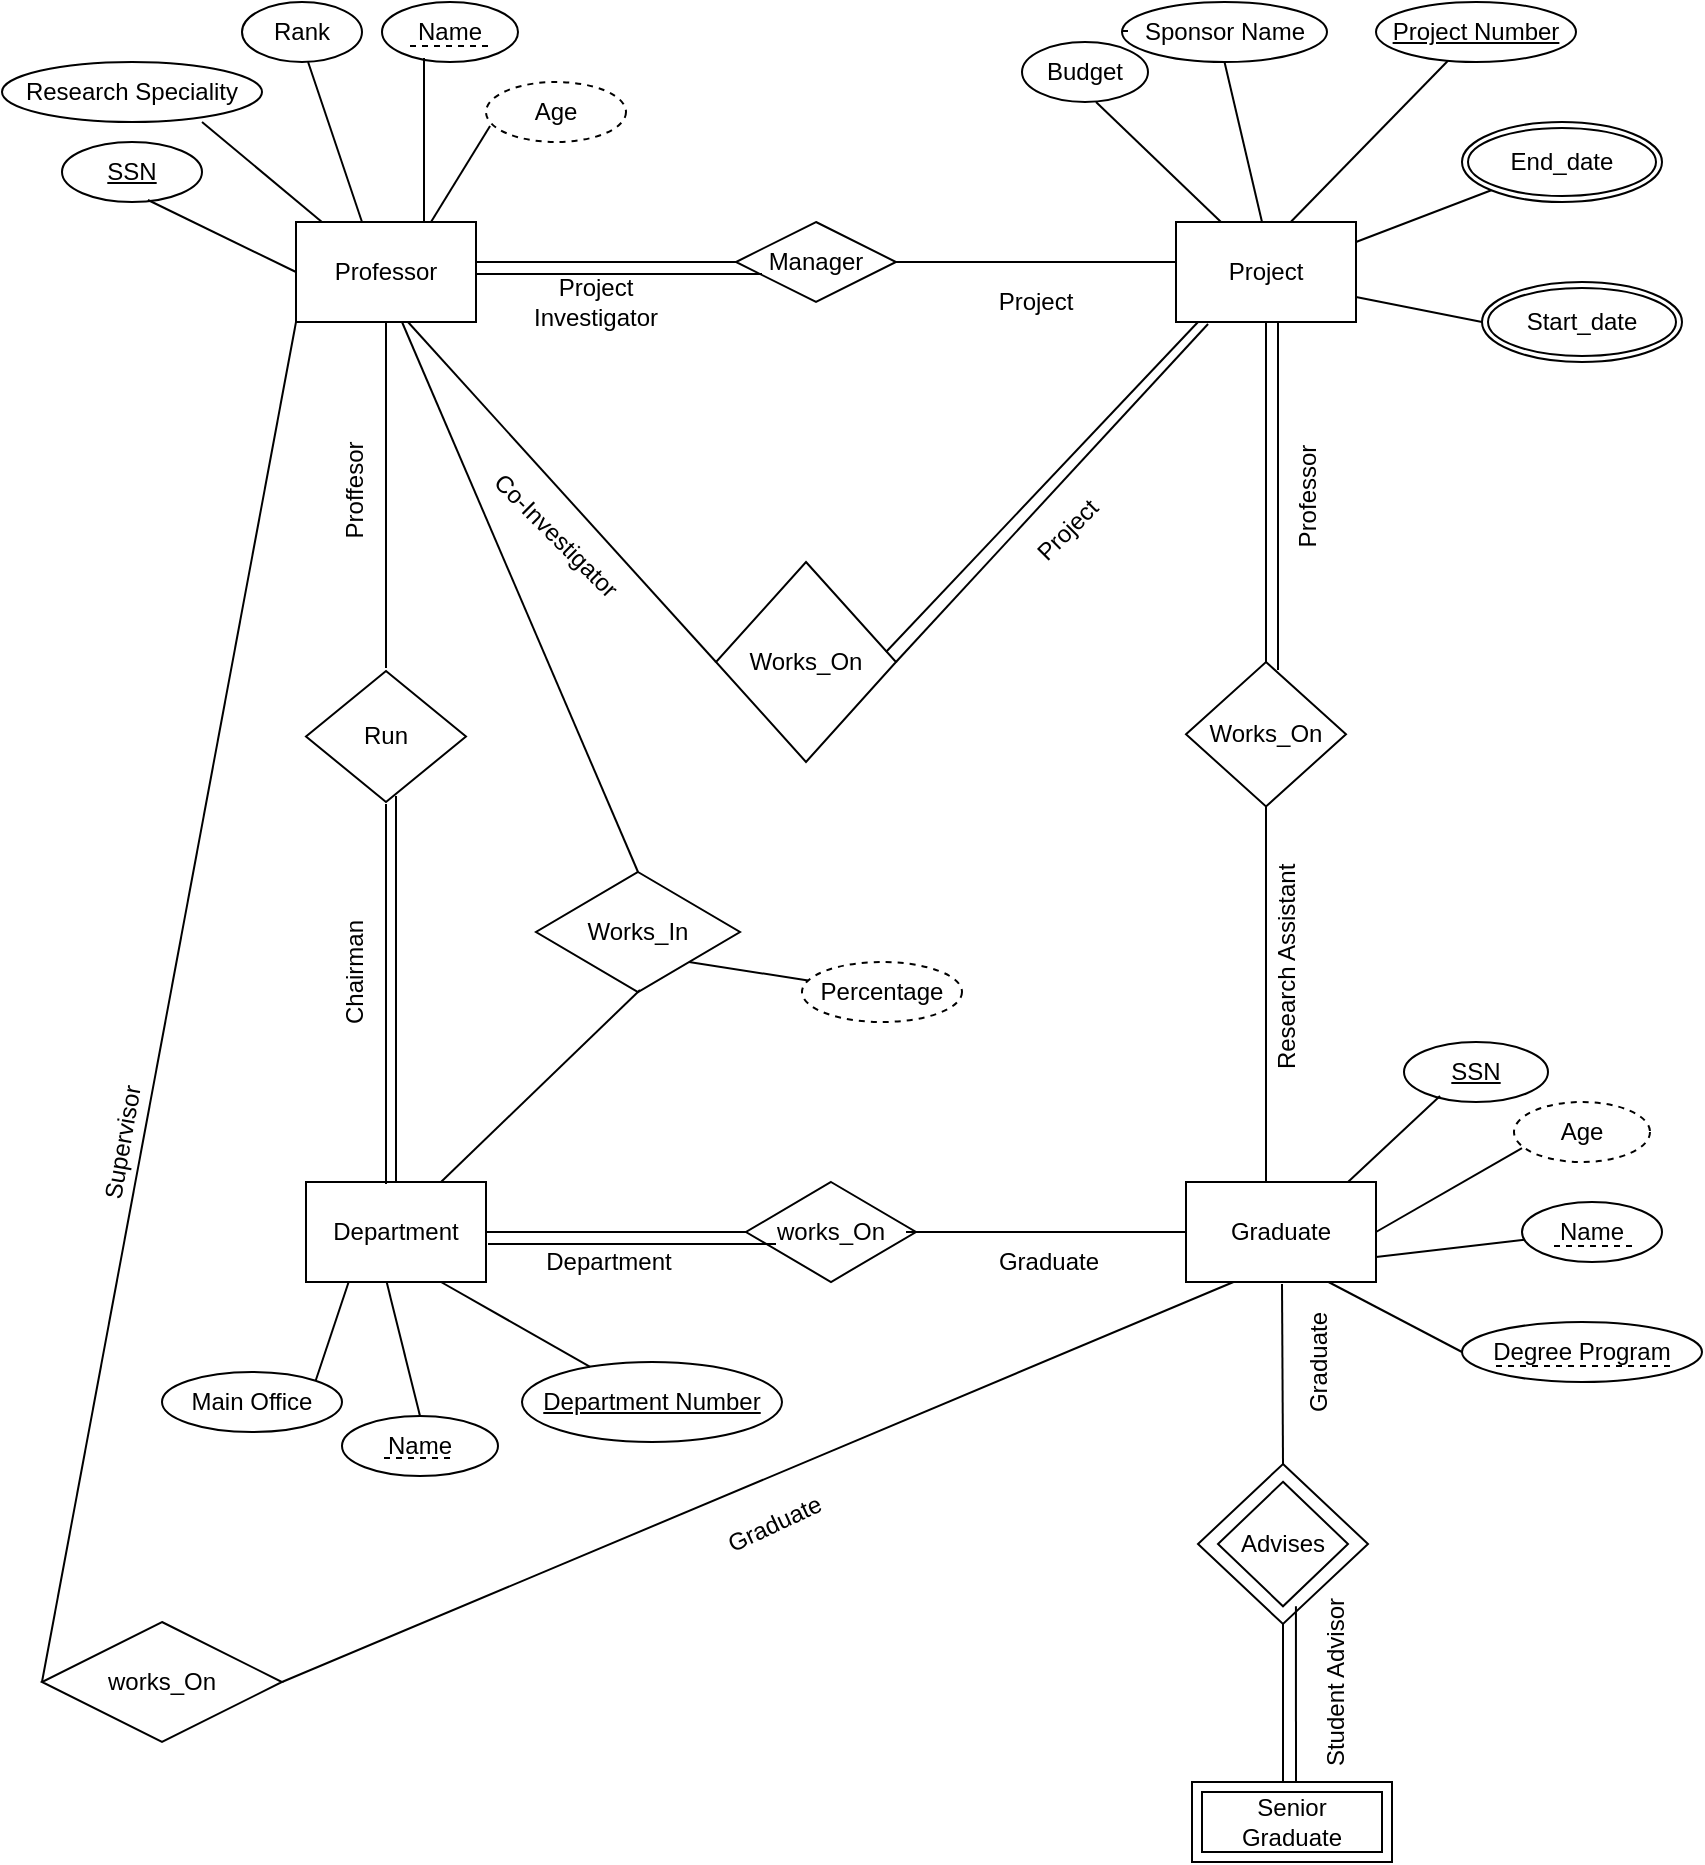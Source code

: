 <mxfile type="github" version="14.2.9">
  <diagram id="zzBjoj9Kv_qoTOmiWQ99" name="Page-1">
    <mxGraphModel grid="1" shadow="0" math="0" pageHeight="1654" pageWidth="1169" pageScale="1" page="1" fold="1" arrows="1" connect="1" tooltips="1" guides="1" gridSize="10" dy="480" dx="807">
      <root>
        <mxCell id="0" />
        <mxCell id="1" parent="0" />
        <mxCell id="fqFjoD4bvNdqLyDosjun-41" value="Professor" parent="1" style="text;html=1;strokeColor=none;fillColor=none;align=center;verticalAlign=middle;whiteSpace=wrap;rounded=0;rotation=-90;" vertex="1">
          <mxGeometry as="geometry" y="327" x="718" height="20" width="110" />
        </mxCell>
        <mxCell id="fqFjoD4bvNdqLyDosjun-1" value="" parent="1" edge="1" style="rounded=0;html=1;jettySize=auto;orthogonalLoop=1;fontSize=11;endArrow=block;endFill=0;endSize=8;strokeWidth=1;shadow=0;labelBackgroundColor=none;edgeStyle=orthogonalEdgeStyle;">
          <mxGeometry as="geometry" relative="1">
            <mxPoint as="sourcePoint" y="40" x="100" />
          </mxGeometry>
        </mxCell>
        <mxCell id="fqFjoD4bvNdqLyDosjun-2" value="Yes" parent="1" edge="1" style="rounded=0;html=1;jettySize=auto;orthogonalLoop=1;fontSize=11;endArrow=block;endFill=0;endSize=8;strokeWidth=1;shadow=0;labelBackgroundColor=none;edgeStyle=orthogonalEdgeStyle;">
          <mxGeometry as="geometry" relative="1" y="20">
            <mxPoint as="offset" />
            <mxPoint as="sourcePoint" y="170" x="100" />
          </mxGeometry>
        </mxCell>
        <mxCell id="fqFjoD4bvNdqLyDosjun-3" value="No" parent="1" edge="1" style="edgeStyle=orthogonalEdgeStyle;rounded=0;html=1;jettySize=auto;orthogonalLoop=1;fontSize=11;endArrow=block;endFill=0;endSize=8;strokeWidth=1;shadow=0;labelBackgroundColor=none;">
          <mxGeometry as="geometry" relative="1" y="10">
            <mxPoint as="offset" />
            <mxPoint as="sourcePoint" y="130" x="150" />
          </mxGeometry>
        </mxCell>
        <mxCell id="fqFjoD4bvNdqLyDosjun-4" value="Yes" parent="1" edge="1" style="edgeStyle=orthogonalEdgeStyle;rounded=0;html=1;jettySize=auto;orthogonalLoop=1;fontSize=11;endArrow=block;endFill=0;endSize=8;strokeWidth=1;shadow=0;labelBackgroundColor=none;">
          <mxGeometry as="geometry" relative="1" y="10">
            <mxPoint as="offset" />
            <mxPoint as="sourcePoint" y="250" x="150" />
          </mxGeometry>
        </mxCell>
        <mxCell id="fqFjoD4bvNdqLyDosjun-5" value="Professor" parent="1" style="rounded=0;whiteSpace=wrap;html=1;" vertex="1">
          <mxGeometry as="geometry" y="200" x="267" height="50" width="90" />
        </mxCell>
        <mxCell id="fqFjoD4bvNdqLyDosjun-6" value="Project" parent="1" style="rounded=0;whiteSpace=wrap;html=1;" vertex="1">
          <mxGeometry as="geometry" y="200" x="707" height="50" width="90" />
        </mxCell>
        <mxCell id="fqFjoD4bvNdqLyDosjun-7" value="Manager" parent="1" style="rhombus;whiteSpace=wrap;html=1;" vertex="1">
          <mxGeometry as="geometry" y="200" x="487" height="40" width="80" />
        </mxCell>
        <mxCell id="fqFjoD4bvNdqLyDosjun-8" value="" parent="1" edge="1" target="fqFjoD4bvNdqLyDosjun-7" style="endArrow=none;html=1;entryX=0;entryY=0.5;entryDx=0;entryDy=0;">
          <mxGeometry as="geometry" relative="1" height="50" width="50">
            <mxPoint as="sourcePoint" y="220" x="357" />
            <mxPoint as="targetPoint" y="60" x="417" />
            <Array as="points" />
          </mxGeometry>
        </mxCell>
        <mxCell id="fqFjoD4bvNdqLyDosjun-9" value="" parent="1" edge="1" style="endArrow=none;html=1;">
          <mxGeometry as="geometry" relative="1" height="50" width="50">
            <mxPoint as="sourcePoint" y="220" x="567" />
            <mxPoint as="targetPoint" y="220" x="707" />
            <Array as="points" />
          </mxGeometry>
        </mxCell>
        <mxCell id="fqFjoD4bvNdqLyDosjun-10" value="" parent="1" edge="1" style="endArrow=none;html=1;entryX=0;entryY=1;entryDx=0;entryDy=0;">
          <mxGeometry as="geometry" relative="1" height="50" width="50">
            <mxPoint as="sourcePoint" y="226" x="357" />
            <mxPoint as="targetPoint" y="226" x="500" />
            <Array as="points" />
          </mxGeometry>
        </mxCell>
        <mxCell id="fqFjoD4bvNdqLyDosjun-11" value="Department" parent="1" style="rounded=0;whiteSpace=wrap;html=1;" vertex="1">
          <mxGeometry as="geometry" y="680" x="272" height="50" width="90" />
        </mxCell>
        <mxCell id="fqFjoD4bvNdqLyDosjun-12" value="Graduate" parent="1" style="rounded=0;whiteSpace=wrap;html=1;" vertex="1">
          <mxGeometry as="geometry" y="680" x="712" height="50" width="95" />
        </mxCell>
        <mxCell id="fqFjoD4bvNdqLyDosjun-13" value="" parent="1" edge="1" target="fqFjoD4bvNdqLyDosjun-14" style="endArrow=none;html=1;entryX=0;entryY=0.5;entryDx=0;entryDy=0;exitX=1;exitY=0.5;exitDx=0;exitDy=0;" source="fqFjoD4bvNdqLyDosjun-11">
          <mxGeometry as="geometry" relative="1" height="50" width="50">
            <mxPoint as="sourcePoint" y="780" x="367" />
            <mxPoint as="targetPoint" y="660" x="417" />
            <Array as="points" />
          </mxGeometry>
        </mxCell>
        <mxCell id="fqFjoD4bvNdqLyDosjun-14" value="works_On" parent="1" style="rhombus;whiteSpace=wrap;html=1;" vertex="1">
          <mxGeometry as="geometry" y="680" x="492" height="50" width="85" />
        </mxCell>
        <mxCell id="fqFjoD4bvNdqLyDosjun-15" value="" parent="1" edge="1" style="endArrow=none;html=1;entryX=0;entryY=0.5;entryDx=0;entryDy=0;">
          <mxGeometry as="geometry" relative="1" height="50" width="50">
            <mxPoint as="sourcePoint" y="705" x="572" />
            <mxPoint as="targetPoint" y="705" x="712" />
            <Array as="points" />
          </mxGeometry>
        </mxCell>
        <mxCell id="fqFjoD4bvNdqLyDosjun-16" value="" parent="1" edge="1" target="fqFjoD4bvNdqLyDosjun-17" style="endArrow=none;html=1;entryX=0.5;entryY=1;entryDx=0;entryDy=0;">
          <mxGeometry as="geometry" relative="1" height="50" width="50">
            <mxPoint as="sourcePoint" y="680" x="752" />
            <mxPoint as="targetPoint" y="450" x="751.5" />
            <Array as="points" />
          </mxGeometry>
        </mxCell>
        <mxCell id="fqFjoD4bvNdqLyDosjun-17" value="Works_On" parent="1" style="rhombus;whiteSpace=wrap;html=1;" vertex="1">
          <mxGeometry as="geometry" y="420" x="712" height="72.25" width="80" />
        </mxCell>
        <mxCell id="fqFjoD4bvNdqLyDosjun-18" value="" parent="1" edge="1" target="fqFjoD4bvNdqLyDosjun-6" style="endArrow=none;html=1;exitX=0.5;exitY=0;exitDx=0;exitDy=0;" source="fqFjoD4bvNdqLyDosjun-17">
          <mxGeometry as="geometry" relative="1" height="50" width="50">
            <mxPoint as="sourcePoint" y="460" x="752" />
            <mxPoint as="targetPoint" y="253" x="752" />
            <Array as="points">
              <mxPoint y="350" x="752" />
            </Array>
          </mxGeometry>
        </mxCell>
        <mxCell id="fqFjoD4bvNdqLyDosjun-19" value="" parent="1" edge="1" style="endArrow=none;html=1;exitX=0.5;exitY=0;exitDx=0;exitDy=0;">
          <mxGeometry as="geometry" relative="1" height="50" width="50">
            <mxPoint as="sourcePoint" y="681" x="312" />
            <mxPoint as="targetPoint" y="491" x="312" />
            <Array as="points" />
          </mxGeometry>
        </mxCell>
        <mxCell id="fqFjoD4bvNdqLyDosjun-20" value="Run" parent="1" style="rhombus;whiteSpace=wrap;html=1;" vertex="1">
          <mxGeometry as="geometry" y="424.5" x="272" height="65.5" width="80" />
        </mxCell>
        <mxCell id="fqFjoD4bvNdqLyDosjun-21" value="" parent="1" edge="1" target="fqFjoD4bvNdqLyDosjun-5" style="endArrow=none;html=1;entryX=0.5;entryY=1;entryDx=0;entryDy=0;">
          <mxGeometry as="geometry" relative="1" height="50" width="50">
            <mxPoint as="sourcePoint" y="423" x="312" />
            <mxPoint as="targetPoint" y="253" x="312" />
            <Array as="points" />
          </mxGeometry>
        </mxCell>
        <mxCell id="fqFjoD4bvNdqLyDosjun-22" value="" parent="1" edge="1" style="endArrow=none;html=1;">
          <mxGeometry as="geometry" relative="1" height="50" width="50">
            <mxPoint as="sourcePoint" y="680" x="317" />
            <mxPoint as="targetPoint" y="487" x="317" />
            <Array as="points" />
          </mxGeometry>
        </mxCell>
        <mxCell id="fqFjoD4bvNdqLyDosjun-23" value="" parent="1" edge="1" style="endArrow=none;html=1;">
          <mxGeometry as="geometry" relative="1" height="50" width="50">
            <mxPoint as="sourcePoint" y="424" x="758" />
            <mxPoint as="targetPoint" y="250" x="758" />
            <Array as="points">
              <mxPoint y="348.5" x="758" />
            </Array>
          </mxGeometry>
        </mxCell>
        <mxCell id="fqFjoD4bvNdqLyDosjun-24" value="" parent="1" edge="1" target="fqFjoD4bvNdqLyDosjun-14" style="endArrow=none;html=1;entryX=0;entryY=0.5;entryDx=0;entryDy=0;">
          <mxGeometry as="geometry" relative="1" height="50" width="50">
            <mxPoint as="sourcePoint" y="705" x="362" />
            <mxPoint as="targetPoint" y="705" x="502" />
            <Array as="points" />
          </mxGeometry>
        </mxCell>
        <mxCell id="fqFjoD4bvNdqLyDosjun-26" value="" parent="1" style="rhombus;whiteSpace=wrap;html=1;" vertex="1">
          <mxGeometry as="geometry" y="821" x="718" height="80" width="85" />
        </mxCell>
        <mxCell id="fqFjoD4bvNdqLyDosjun-27" value="" parent="1" edge="1" style="endArrow=none;html=1;exitX=0.5;exitY=0;exitDx=0;exitDy=0;" source="fqFjoD4bvNdqLyDosjun-26">
          <mxGeometry as="geometry" relative="1" height="50" width="50">
            <mxPoint as="sourcePoint" y="781" x="765" />
            <mxPoint as="targetPoint" y="731" x="760" />
            <Array as="points" />
          </mxGeometry>
        </mxCell>
        <mxCell id="fqFjoD4bvNdqLyDosjun-28" value="" parent="1" edge="1" style="endArrow=none;html=1;">
          <mxGeometry as="geometry" relative="1" height="50" width="50">
            <mxPoint as="sourcePoint" y="711" x="363" />
            <mxPoint as="targetPoint" y="711" x="507" />
            <Array as="points" />
          </mxGeometry>
        </mxCell>
        <mxCell id="fqFjoD4bvNdqLyDosjun-29" value="Advises" parent="1" style="rhombus;whiteSpace=wrap;html=1;" vertex="1">
          <mxGeometry as="geometry" y="829.88" x="728" height="62.25" width="65" />
        </mxCell>
        <mxCell id="fqFjoD4bvNdqLyDosjun-30" value="" parent="1" edge="1" target="fqFjoD4bvNdqLyDosjun-26" style="endArrow=none;html=1;exitX=0.5;exitY=0;exitDx=0;exitDy=0;entryX=0.5;entryY=1;entryDx=0;entryDy=0;">
          <mxGeometry as="geometry" relative="1" height="50" width="50">
            <mxPoint as="sourcePoint" y="980" x="760.5" />
            <mxPoint as="targetPoint" y="910" x="759" />
            <Array as="points" />
          </mxGeometry>
        </mxCell>
        <mxCell id="fqFjoD4bvNdqLyDosjun-32" value="" parent="1" edge="1" target="fqFjoD4bvNdqLyDosjun-26" style="endArrow=none;html=1;entryX=0.576;entryY=0.889;entryDx=0;entryDy=0;entryPerimeter=0;">
          <mxGeometry as="geometry" relative="1" height="50" width="50">
            <mxPoint as="sourcePoint" y="980" x="767" />
            <mxPoint as="targetPoint" y="899" x="769" />
            <Array as="points" />
          </mxGeometry>
        </mxCell>
        <mxCell id="fqFjoD4bvNdqLyDosjun-33" value="Works_On" parent="1" style="rhombus;whiteSpace=wrap;html=1;" vertex="1">
          <mxGeometry as="geometry" y="370" x="477" height="100" width="90" />
        </mxCell>
        <mxCell id="fqFjoD4bvNdqLyDosjun-34" value="" parent="1" edge="1" target="fqFjoD4bvNdqLyDosjun-5" style="endArrow=none;html=1;entryX=0.622;entryY=1;entryDx=0;entryDy=0;exitX=0;exitY=0.5;exitDx=0;exitDy=0;entryPerimeter=0;" source="fqFjoD4bvNdqLyDosjun-33">
          <mxGeometry as="geometry" relative="1" height="50" width="50">
            <mxPoint as="sourcePoint" y="400" x="447" />
            <mxPoint as="targetPoint" y="350" x="497" />
          </mxGeometry>
        </mxCell>
        <mxCell id="fqFjoD4bvNdqLyDosjun-35" value="" parent="1" edge="1" style="endArrow=none;html=1;">
          <mxGeometry as="geometry" relative="1" height="50" width="50">
            <mxPoint as="sourcePoint" y="415" x="562" />
            <mxPoint as="targetPoint" y="250" x="718" />
          </mxGeometry>
        </mxCell>
        <mxCell id="fqFjoD4bvNdqLyDosjun-36" value="" parent="1" edge="1" target="fqFjoD4bvNdqLyDosjun-6" style="endArrow=none;html=1;entryX=0.178;entryY=1.02;entryDx=0;entryDy=0;entryPerimeter=0;">
          <mxGeometry as="geometry" relative="1" height="50" width="50">
            <mxPoint as="sourcePoint" y="420" x="567" />
            <mxPoint as="targetPoint" y="270" x="707" />
          </mxGeometry>
        </mxCell>
        <mxCell id="fqFjoD4bvNdqLyDosjun-37" value="Project Investigator" parent="1" style="text;html=1;strokeColor=none;fillColor=none;align=center;verticalAlign=middle;whiteSpace=wrap;rounded=0;" vertex="1">
          <mxGeometry as="geometry" y="230" x="387" height="20" width="60" />
        </mxCell>
        <mxCell id="fqFjoD4bvNdqLyDosjun-38" value="Project" parent="1" style="text;html=1;strokeColor=none;fillColor=none;align=center;verticalAlign=middle;whiteSpace=wrap;rounded=0;" vertex="1">
          <mxGeometry as="geometry" y="230" x="607" height="20" width="60" />
        </mxCell>
        <mxCell id="fqFjoD4bvNdqLyDosjun-39" value="Co-Investigator" parent="1" style="text;html=1;strokeColor=none;fillColor=none;align=center;verticalAlign=middle;whiteSpace=wrap;rounded=0;rotation=45;" vertex="1">
          <mxGeometry as="geometry" y="347" x="352" height="20" width="90" />
        </mxCell>
        <mxCell id="fqFjoD4bvNdqLyDosjun-40" value="Project" parent="1" style="text;html=1;strokeColor=none;fillColor=none;align=center;verticalAlign=middle;whiteSpace=wrap;rounded=0;rotation=-45;" vertex="1">
          <mxGeometry as="geometry" y="344" x="623" height="20" width="60" />
        </mxCell>
        <mxCell id="fqFjoD4bvNdqLyDosjun-42" value="Research Assistant" parent="1" style="text;html=1;strokeColor=none;fillColor=none;align=center;verticalAlign=middle;whiteSpace=wrap;rounded=0;rotation=-90;" vertex="1">
          <mxGeometry as="geometry" y="559.63" x="700" height="25.37" width="125.75" />
        </mxCell>
        <mxCell id="fqFjoD4bvNdqLyDosjun-43" value="Supervisor" parent="1" style="text;html=1;strokeColor=none;fillColor=none;align=center;verticalAlign=middle;whiteSpace=wrap;rounded=0;rotation=-80;" vertex="1">
          <mxGeometry as="geometry" y="650" x="144" height="20" width="73" />
        </mxCell>
        <mxCell id="fqFjoD4bvNdqLyDosjun-44" value="Graduate" parent="1" style="text;html=1;strokeColor=none;fillColor=none;align=center;verticalAlign=middle;whiteSpace=wrap;rounded=0;rotation=0;" vertex="1">
          <mxGeometry as="geometry" y="710" x="607" height="20" width="73" />
        </mxCell>
        <mxCell id="fqFjoD4bvNdqLyDosjun-45" value="Chairman" parent="1" style="text;html=1;strokeColor=none;fillColor=none;align=center;verticalAlign=middle;whiteSpace=wrap;rounded=0;rotation=-90;" vertex="1">
          <mxGeometry as="geometry" y="565" x="260" height="20" width="73" />
        </mxCell>
        <mxCell id="fqFjoD4bvNdqLyDosjun-46" value="Proffesor" parent="1" style="text;html=1;strokeColor=none;fillColor=none;align=center;verticalAlign=middle;whiteSpace=wrap;rounded=0;rotation=-90;" vertex="1">
          <mxGeometry as="geometry" y="324" x="260" height="20" width="73" />
        </mxCell>
        <mxCell id="fqFjoD4bvNdqLyDosjun-47" value="Student Advisor" parent="1" style="text;html=1;strokeColor=none;fillColor=none;align=center;verticalAlign=middle;whiteSpace=wrap;rounded=0;rotation=-90;" vertex="1">
          <mxGeometry as="geometry" y="920" x="742" height="20" width="90" />
        </mxCell>
        <mxCell id="fqFjoD4bvNdqLyDosjun-48" value="Graduate" parent="1" style="text;html=1;strokeColor=none;fillColor=none;align=center;verticalAlign=middle;whiteSpace=wrap;rounded=0;rotation=-90;" vertex="1">
          <mxGeometry as="geometry" y="760" x="742" height="20" width="73" />
        </mxCell>
        <mxCell id="a3pUnFV5iKH_uMltHzpQ-2" value="Rank" parent="1" style="ellipse;whiteSpace=wrap;html=1;" vertex="1">
          <mxGeometry as="geometry" y="90" x="240" height="30" width="60" />
        </mxCell>
        <mxCell id="a3pUnFV5iKH_uMltHzpQ-3" value="SSN" parent="1" style="ellipse;whiteSpace=wrap;html=1;align=center;fontStyle=4;" vertex="1">
          <mxGeometry as="geometry" y="160" x="150" height="30" width="70" />
        </mxCell>
        <mxCell id="a3pUnFV5iKH_uMltHzpQ-4" value="Name" parent="1" style="ellipse;whiteSpace=wrap;html=1;align=center;" vertex="1">
          <mxGeometry as="geometry" y="90" x="310" height="30" width="68" />
        </mxCell>
        <mxCell id="a3pUnFV5iKH_uMltHzpQ-5" value="Age" parent="1" style="ellipse;whiteSpace=wrap;html=1;align=center;dashed=1;" vertex="1">
          <mxGeometry as="geometry" y="130" x="362" height="30" width="70" />
        </mxCell>
        <mxCell id="a3pUnFV5iKH_uMltHzpQ-7" value="Research Speciality" parent="1" style="ellipse;whiteSpace=wrap;html=1;align=center;" vertex="1">
          <mxGeometry as="geometry" y="120" x="120" height="30" width="130" />
        </mxCell>
        <mxCell id="a3pUnFV5iKH_uMltHzpQ-14" value="" parent="1" edge="1" style="endArrow=none;dashed=1;html=1;">
          <mxGeometry as="geometry" relative="1" height="50" width="50">
            <mxPoint as="sourcePoint" y="112" x="324" />
            <mxPoint as="targetPoint" y="112" x="364" />
          </mxGeometry>
        </mxCell>
        <mxCell id="a3pUnFV5iKH_uMltHzpQ-15" value="" parent="1" edge="1" target="a3pUnFV5iKH_uMltHzpQ-3" style="endArrow=none;html=1;entryX=0.614;entryY=0.967;entryDx=0;entryDy=0;entryPerimeter=0;exitX=0;exitY=0.5;exitDx=0;exitDy=0;" source="fqFjoD4bvNdqLyDosjun-5">
          <mxGeometry as="geometry" relative="1" height="50" width="50">
            <mxPoint as="sourcePoint" y="250" x="190" />
            <mxPoint as="targetPoint" y="200" x="240" />
          </mxGeometry>
        </mxCell>
        <mxCell id="a3pUnFV5iKH_uMltHzpQ-16" value="" parent="1" edge="1" style="endArrow=none;html=1;entryX=0.614;entryY=0.967;entryDx=0;entryDy=0;entryPerimeter=0;exitX=0.144;exitY=0;exitDx=0;exitDy=0;exitPerimeter=0;" source="fqFjoD4bvNdqLyDosjun-5">
          <mxGeometry as="geometry" relative="1" height="50" width="50">
            <mxPoint as="sourcePoint" y="195" x="270" />
            <mxPoint as="targetPoint" y="150" x="220.0" />
          </mxGeometry>
        </mxCell>
        <mxCell id="a3pUnFV5iKH_uMltHzpQ-17" value="" parent="1" edge="1" style="endArrow=none;html=1;entryX=0.614;entryY=0.967;entryDx=0;entryDy=0;entryPerimeter=0;">
          <mxGeometry as="geometry" relative="1" height="50" width="50">
            <mxPoint as="sourcePoint" y="200" x="300" />
            <mxPoint as="targetPoint" y="120" x="273.04" />
          </mxGeometry>
        </mxCell>
        <mxCell id="a3pUnFV5iKH_uMltHzpQ-18" value="" parent="1" edge="1" target="a3pUnFV5iKH_uMltHzpQ-4" style="endArrow=none;html=1;entryX=0.309;entryY=0.933;entryDx=0;entryDy=0;entryPerimeter=0;exitX=0.711;exitY=0;exitDx=0;exitDy=0;exitPerimeter=0;" source="fqFjoD4bvNdqLyDosjun-5">
          <mxGeometry as="geometry" relative="1" height="50" width="50">
            <mxPoint as="sourcePoint" y="196" x="331" />
            <mxPoint as="targetPoint" y="124" x="340" />
          </mxGeometry>
        </mxCell>
        <mxCell id="a3pUnFV5iKH_uMltHzpQ-19" value="" parent="1" edge="1" target="a3pUnFV5iKH_uMltHzpQ-5" style="endArrow=none;html=1;exitX=0.75;exitY=0;exitDx=0;exitDy=0;entryX=0.029;entryY=0.733;entryDx=0;entryDy=0;entryPerimeter=0;" source="fqFjoD4bvNdqLyDosjun-5">
          <mxGeometry as="geometry" relative="1" height="50" width="50">
            <mxPoint as="sourcePoint" y="190" x="350" />
            <mxPoint as="targetPoint" y="150" x="360" />
          </mxGeometry>
        </mxCell>
        <mxCell id="a3pUnFV5iKH_uMltHzpQ-20" value="Budget" parent="1" style="ellipse;whiteSpace=wrap;html=1;align=center;direction=west;rotation=0;" vertex="1">
          <mxGeometry as="geometry" y="110" x="630" height="30" width="63" />
        </mxCell>
        <mxCell id="a3pUnFV5iKH_uMltHzpQ-22" value="" parent="1" edge="1" style="endArrow=none;dashed=1;html=1;" source="a3pUnFV5iKH_uMltHzpQ-21">
          <mxGeometry as="geometry" relative="1" height="50" width="50">
            <mxPoint as="sourcePoint" y="104.5" x="683" />
            <mxPoint as="targetPoint" y="104.5" x="757.5" />
          </mxGeometry>
        </mxCell>
        <mxCell id="a3pUnFV5iKH_uMltHzpQ-24" value="Project Number" parent="1" style="ellipse;whiteSpace=wrap;html=1;align=center;fontStyle=4;" vertex="1">
          <mxGeometry as="geometry" y="90" x="807" height="30" width="100" />
        </mxCell>
        <mxCell id="a3pUnFV5iKH_uMltHzpQ-27" value="End_date" parent="1" style="ellipse;shape=doubleEllipse;margin=3;whiteSpace=wrap;html=1;align=center;" vertex="1">
          <mxGeometry as="geometry" y="150" x="850" height="40" width="100" />
        </mxCell>
        <mxCell id="a3pUnFV5iKH_uMltHzpQ-28" value="Start_date" parent="1" style="ellipse;shape=doubleEllipse;margin=3;whiteSpace=wrap;html=1;align=center;" vertex="1">
          <mxGeometry as="geometry" y="230" x="860" height="40" width="100" />
        </mxCell>
        <mxCell id="a3pUnFV5iKH_uMltHzpQ-21" value="Sponsor Name" parent="1" style="ellipse;whiteSpace=wrap;html=1;align=center;" vertex="1">
          <mxGeometry as="geometry" y="90" x="680" height="30" width="102.5" />
        </mxCell>
        <mxCell id="a3pUnFV5iKH_uMltHzpQ-29" value="" parent="1" edge="1" target="a3pUnFV5iKH_uMltHzpQ-21" style="endArrow=none;dashed=1;html=1;">
          <mxGeometry as="geometry" relative="1" height="50" width="50">
            <mxPoint as="sourcePoint" y="104.5" x="683" />
            <mxPoint as="targetPoint" y="104.5" x="757.5" />
          </mxGeometry>
        </mxCell>
        <mxCell id="a3pUnFV5iKH_uMltHzpQ-30" value="" parent="1" edge="1" target="a3pUnFV5iKH_uMltHzpQ-28" style="endArrow=none;html=1;entryX=0;entryY=0.5;entryDx=0;entryDy=0;exitX=1;exitY=0.75;exitDx=0;exitDy=0;" source="fqFjoD4bvNdqLyDosjun-6">
          <mxGeometry as="geometry" relative="1" height="50" width="50">
            <mxPoint as="sourcePoint" y="250" x="797" />
            <mxPoint as="targetPoint" y="200" x="847" />
          </mxGeometry>
        </mxCell>
        <mxCell id="a3pUnFV5iKH_uMltHzpQ-31" value="" parent="1" edge="1" target="a3pUnFV5iKH_uMltHzpQ-27" style="endArrow=none;html=1;entryX=0;entryY=1;entryDx=0;entryDy=0;">
          <mxGeometry as="geometry" relative="1" height="50" width="50">
            <mxPoint as="sourcePoint" y="210" x="797" />
            <mxPoint as="targetPoint" y="210" x="860" />
          </mxGeometry>
        </mxCell>
        <mxCell id="a3pUnFV5iKH_uMltHzpQ-32" value="" parent="1" edge="1" target="a3pUnFV5iKH_uMltHzpQ-24" style="endArrow=none;html=1;">
          <mxGeometry as="geometry" relative="1" height="50" width="50">
            <mxPoint as="sourcePoint" y="200" x="764.36" />
            <mxPoint as="targetPoint" y="174.142" x="832.005" />
          </mxGeometry>
        </mxCell>
        <mxCell id="a3pUnFV5iKH_uMltHzpQ-33" value="" parent="1" edge="1" target="a3pUnFV5iKH_uMltHzpQ-21" style="endArrow=none;html=1;entryX=0.5;entryY=1;entryDx=0;entryDy=0;">
          <mxGeometry as="geometry" relative="1" height="50" width="50">
            <mxPoint as="sourcePoint" y="200" x="750" />
            <mxPoint as="targetPoint" y="119.404" x="803.0" />
          </mxGeometry>
        </mxCell>
        <mxCell id="a3pUnFV5iKH_uMltHzpQ-34" value="" parent="1" edge="1" style="endArrow=none;html=1;entryX=0.5;entryY=1;entryDx=0;entryDy=0;exitX=0.25;exitY=0;exitDx=0;exitDy=0;" source="fqFjoD4bvNdqLyDosjun-6">
          <mxGeometry as="geometry" relative="1" height="50" width="50">
            <mxPoint as="sourcePoint" y="196" x="720" />
            <mxPoint as="targetPoint" y="140" x="667" />
          </mxGeometry>
        </mxCell>
        <mxCell id="a3pUnFV5iKH_uMltHzpQ-35" value="Name" parent="1" style="ellipse;whiteSpace=wrap;html=1;align=center;" vertex="1">
          <mxGeometry as="geometry" y="797" x="290" height="30" width="78" />
        </mxCell>
        <mxCell id="a3pUnFV5iKH_uMltHzpQ-36" value="" parent="1" edge="1" style="endArrow=none;dashed=1;html=1;">
          <mxGeometry as="geometry" relative="1" height="50" width="50">
            <mxPoint as="sourcePoint" y="818" x="311" />
            <mxPoint as="targetPoint" y="818" x="347" />
          </mxGeometry>
        </mxCell>
        <mxCell id="a3pUnFV5iKH_uMltHzpQ-37" value="Department Number" parent="1" style="ellipse;whiteSpace=wrap;html=1;align=center;fontStyle=4;" vertex="1">
          <mxGeometry as="geometry" y="770" x="380" height="40" width="130" />
        </mxCell>
        <mxCell id="a3pUnFV5iKH_uMltHzpQ-38" value="Main Office" parent="1" style="ellipse;whiteSpace=wrap;html=1;align=center;" vertex="1">
          <mxGeometry as="geometry" y="775" x="200" height="30" width="90" />
        </mxCell>
        <mxCell id="a3pUnFV5iKH_uMltHzpQ-39" value="" parent="1" edge="1" target="a3pUnFV5iKH_uMltHzpQ-37" style="endArrow=none;html=1;exitX=0.75;exitY=1;exitDx=0;exitDy=0;" source="fqFjoD4bvNdqLyDosjun-11">
          <mxGeometry as="geometry" relative="1" height="50" width="50">
            <mxPoint as="sourcePoint" y="890" x="340" />
            <mxPoint as="targetPoint" y="840" x="390" />
          </mxGeometry>
        </mxCell>
        <mxCell id="a3pUnFV5iKH_uMltHzpQ-40" value="" parent="1" edge="1" target="a3pUnFV5iKH_uMltHzpQ-35" style="endArrow=none;html=1;exitX=0.75;exitY=1;exitDx=0;exitDy=0;entryX=0.5;entryY=0;entryDx=0;entryDy=0;">
          <mxGeometry as="geometry" relative="1" height="50" width="50">
            <mxPoint as="sourcePoint" y="730" x="312.32" />
            <mxPoint as="targetPoint" y="772.391" x="387.004" />
          </mxGeometry>
        </mxCell>
        <mxCell id="a3pUnFV5iKH_uMltHzpQ-41" value="" parent="1" edge="1" target="a3pUnFV5iKH_uMltHzpQ-38" style="endArrow=none;html=1;exitX=0.75;exitY=1;exitDx=0;exitDy=0;entryX=1;entryY=0;entryDx=0;entryDy=0;">
          <mxGeometry as="geometry" relative="1" height="50" width="50">
            <mxPoint as="sourcePoint" y="730" x="293.32" />
            <mxPoint as="targetPoint" y="797" x="310" />
          </mxGeometry>
        </mxCell>
        <mxCell id="a3pUnFV5iKH_uMltHzpQ-42" value="SSN" parent="1" style="ellipse;whiteSpace=wrap;html=1;align=center;fontStyle=4;" vertex="1">
          <mxGeometry as="geometry" y="610" x="821" height="30" width="72" />
        </mxCell>
        <mxCell id="a3pUnFV5iKH_uMltHzpQ-44" value="Age" parent="1" style="ellipse;whiteSpace=wrap;html=1;align=center;dashed=1;" vertex="1">
          <mxGeometry as="geometry" y="640" x="876" height="30" width="68" />
        </mxCell>
        <mxCell id="a3pUnFV5iKH_uMltHzpQ-45" value="Degree Program" parent="1" style="ellipse;whiteSpace=wrap;html=1;align=center;" vertex="1">
          <mxGeometry as="geometry" y="750" x="850" height="30" width="120" />
        </mxCell>
        <mxCell id="a3pUnFV5iKH_uMltHzpQ-46" value="Name" parent="1" style="ellipse;whiteSpace=wrap;html=1;align=center;" vertex="1">
          <mxGeometry as="geometry" y="690" x="880" height="30" width="70" />
        </mxCell>
        <mxCell id="a3pUnFV5iKH_uMltHzpQ-48" value="" parent="1" edge="1" style="endArrow=none;dashed=1;html=1;">
          <mxGeometry as="geometry" relative="1" height="50" width="50">
            <mxPoint as="sourcePoint" y="712" x="896" />
            <mxPoint as="targetPoint" y="712" x="936" />
          </mxGeometry>
        </mxCell>
        <mxCell id="a3pUnFV5iKH_uMltHzpQ-49" value="" parent="1" edge="1" style="endArrow=none;dashed=1;html=1;">
          <mxGeometry as="geometry" relative="1" height="50" width="50">
            <mxPoint as="sourcePoint" y="772" x="867" />
            <mxPoint as="targetPoint" y="772" x="957" />
          </mxGeometry>
        </mxCell>
        <mxCell id="a3pUnFV5iKH_uMltHzpQ-50" value="" parent="1" edge="1" target="a3pUnFV5iKH_uMltHzpQ-42" style="endArrow=none;html=1;entryX=0.25;entryY=0.9;entryDx=0;entryDy=0;entryPerimeter=0;">
          <mxGeometry as="geometry" relative="1" height="50" width="50">
            <mxPoint as="sourcePoint" y="680" x="793" />
            <mxPoint as="targetPoint" y="630" x="843" />
          </mxGeometry>
        </mxCell>
        <mxCell id="a3pUnFV5iKH_uMltHzpQ-51" value="" parent="1" edge="1" target="a3pUnFV5iKH_uMltHzpQ-44" style="endArrow=none;html=1;entryX=0.059;entryY=0.767;entryDx=0;entryDy=0;entryPerimeter=0;exitX=1;exitY=0.5;exitDx=0;exitDy=0;" source="fqFjoD4bvNdqLyDosjun-12">
          <mxGeometry as="geometry" relative="1" height="50" width="50">
            <mxPoint as="sourcePoint" y="690" x="810" />
            <mxPoint as="targetPoint" y="647" x="849" />
          </mxGeometry>
        </mxCell>
        <mxCell id="a3pUnFV5iKH_uMltHzpQ-52" value="" parent="1" edge="1" target="a3pUnFV5iKH_uMltHzpQ-46" style="endArrow=none;html=1;exitX=1;exitY=0.75;exitDx=0;exitDy=0;" source="fqFjoD4bvNdqLyDosjun-12">
          <mxGeometry as="geometry" relative="1" height="50" width="50">
            <mxPoint as="sourcePoint" y="715" x="817" />
            <mxPoint as="targetPoint" y="673.01" x="890.012" />
          </mxGeometry>
        </mxCell>
        <mxCell id="a3pUnFV5iKH_uMltHzpQ-53" value="" parent="1" edge="1" target="a3pUnFV5iKH_uMltHzpQ-45" style="endArrow=none;html=1;entryX=0;entryY=0.5;entryDx=0;entryDy=0;exitX=0.75;exitY=1;exitDx=0;exitDy=0;" source="fqFjoD4bvNdqLyDosjun-12">
          <mxGeometry as="geometry" relative="1" height="50" width="50">
            <mxPoint as="sourcePoint" y="732" x="790" />
            <mxPoint as="targetPoint" y="718.764" x="891.12" />
          </mxGeometry>
        </mxCell>
        <mxCell id="a3pUnFV5iKH_uMltHzpQ-54" value="Works_In" parent="1" style="shape=rhombus;perimeter=rhombusPerimeter;whiteSpace=wrap;html=1;align=center;" vertex="1">
          <mxGeometry as="geometry" y="525" x="387" height="60" width="102" />
        </mxCell>
        <mxCell id="a3pUnFV5iKH_uMltHzpQ-55" value="" parent="1" edge="1" style="endArrow=none;html=1;exitX=0.5;exitY=0;exitDx=0;exitDy=0;" source="a3pUnFV5iKH_uMltHzpQ-54">
          <mxGeometry as="geometry" relative="1" height="50" width="50">
            <mxPoint as="sourcePoint" y="500" x="520" />
            <mxPoint as="targetPoint" y="250" x="320" />
          </mxGeometry>
        </mxCell>
        <mxCell id="a3pUnFV5iKH_uMltHzpQ-56" value="" parent="1" edge="1" target="fqFjoD4bvNdqLyDosjun-11" style="endArrow=none;html=1;entryX=0.75;entryY=0;entryDx=0;entryDy=0;exitX=0.5;exitY=1;exitDx=0;exitDy=0;">
          <mxGeometry as="geometry" relative="1" height="50" width="50">
            <mxPoint as="sourcePoint" y="584" x="439" />
            <mxPoint as="targetPoint" y="677" x="330.96" />
          </mxGeometry>
        </mxCell>
        <mxCell id="a3pUnFV5iKH_uMltHzpQ-57" value="Percentage" parent="1" style="ellipse;whiteSpace=wrap;html=1;align=center;dashed=1;" vertex="1">
          <mxGeometry as="geometry" y="570" x="520" height="30" width="80" />
        </mxCell>
        <mxCell id="a3pUnFV5iKH_uMltHzpQ-60" value="" parent="1" edge="1" target="a3pUnFV5iKH_uMltHzpQ-57" style="endArrow=none;html=1;exitX=1;exitY=1;exitDx=0;exitDy=0;" source="a3pUnFV5iKH_uMltHzpQ-54">
          <mxGeometry as="geometry" relative="1" height="50" width="50">
            <mxPoint as="sourcePoint" y="660" x="520" />
            <mxPoint as="targetPoint" y="610" x="570" />
          </mxGeometry>
        </mxCell>
        <mxCell id="a3pUnFV5iKH_uMltHzpQ-61" value="Senior Graduate" parent="1" style="shape=ext;margin=3;double=1;whiteSpace=wrap;html=1;align=center;" vertex="1">
          <mxGeometry as="geometry" y="980" x="715" height="40" width="100" />
        </mxCell>
        <mxCell id="a3pUnFV5iKH_uMltHzpQ-62" value="works_On" parent="1" style="shape=rhombus;perimeter=rhombusPerimeter;whiteSpace=wrap;html=1;align=center;" vertex="1">
          <mxGeometry as="geometry" y="900" x="140" height="60" width="120" />
        </mxCell>
        <mxCell id="a3pUnFV5iKH_uMltHzpQ-63" value="" parent="1" edge="1" target="fqFjoD4bvNdqLyDosjun-5" style="endArrow=none;html=1;entryX=0;entryY=1;entryDx=0;entryDy=0;exitX=0;exitY=0.5;exitDx=0;exitDy=0;" source="a3pUnFV5iKH_uMltHzpQ-62">
          <mxGeometry as="geometry" relative="1" height="50" width="50">
            <mxPoint as="sourcePoint" y="890" x="110" />
            <mxPoint as="targetPoint" y="690" x="160" />
          </mxGeometry>
        </mxCell>
        <mxCell id="a3pUnFV5iKH_uMltHzpQ-64" value="" parent="1" edge="1" target="fqFjoD4bvNdqLyDosjun-12" style="endArrow=none;html=1;entryX=0.25;entryY=1;entryDx=0;entryDy=0;">
          <mxGeometry as="geometry" relative="1" height="50" width="50">
            <mxPoint as="sourcePoint" y="930" x="260" />
            <mxPoint as="targetPoint" y="900" x="430" />
          </mxGeometry>
        </mxCell>
        <mxCell id="a3pUnFV5iKH_uMltHzpQ-65" value="Department" parent="1" style="text;html=1;strokeColor=none;fillColor=none;align=center;verticalAlign=middle;whiteSpace=wrap;rounded=0;rotation=0;" vertex="1">
          <mxGeometry as="geometry" y="710" x="387" height="20" width="73" />
        </mxCell>
        <mxCell id="a3pUnFV5iKH_uMltHzpQ-66" value="Graduate" parent="1" style="text;html=1;strokeColor=none;fillColor=none;align=center;verticalAlign=middle;whiteSpace=wrap;rounded=0;rotation=-25;" vertex="1">
          <mxGeometry as="geometry" y="841.01" x="470" height="20" width="73" />
        </mxCell>
      </root>
    </mxGraphModel>
  </diagram>
</mxfile>
